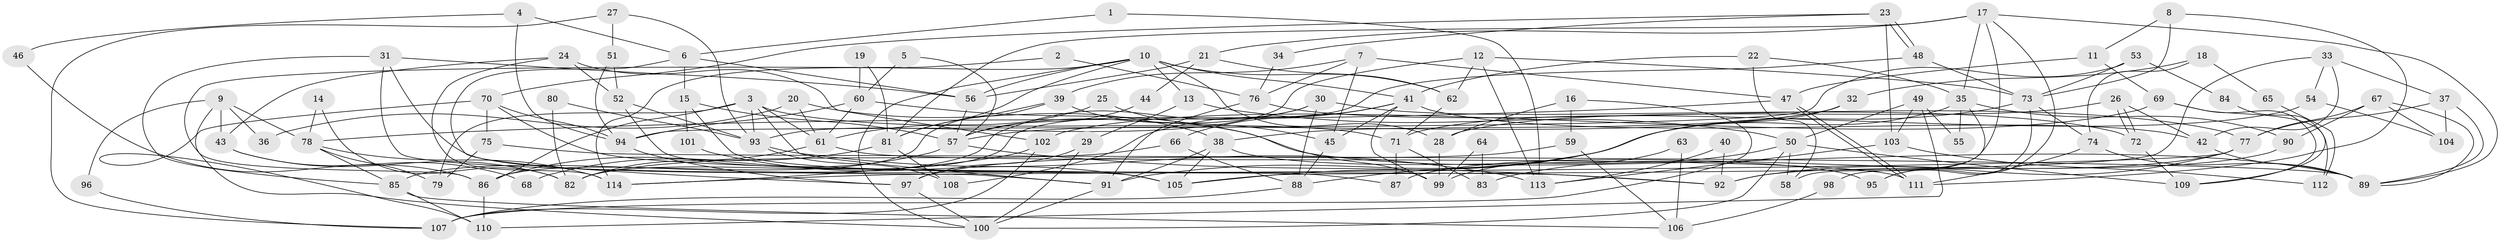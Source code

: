 // coarse degree distribution, {8: 0.07017543859649122, 2: 0.19298245614035087, 5: 0.15789473684210525, 3: 0.12280701754385964, 7: 0.08771929824561403, 12: 0.017543859649122806, 9: 0.05263157894736842, 6: 0.05263157894736842, 10: 0.05263157894736842, 4: 0.15789473684210525, 13: 0.017543859649122806, 11: 0.017543859649122806}
// Generated by graph-tools (version 1.1) at 2025/51/03/04/25 22:51:00]
// undirected, 114 vertices, 228 edges
graph export_dot {
  node [color=gray90,style=filled];
  1;
  2;
  3;
  4;
  5;
  6;
  7;
  8;
  9;
  10;
  11;
  12;
  13;
  14;
  15;
  16;
  17;
  18;
  19;
  20;
  21;
  22;
  23;
  24;
  25;
  26;
  27;
  28;
  29;
  30;
  31;
  32;
  33;
  34;
  35;
  36;
  37;
  38;
  39;
  40;
  41;
  42;
  43;
  44;
  45;
  46;
  47;
  48;
  49;
  50;
  51;
  52;
  53;
  54;
  55;
  56;
  57;
  58;
  59;
  60;
  61;
  62;
  63;
  64;
  65;
  66;
  67;
  68;
  69;
  70;
  71;
  72;
  73;
  74;
  75;
  76;
  77;
  78;
  79;
  80;
  81;
  82;
  83;
  84;
  85;
  86;
  87;
  88;
  89;
  90;
  91;
  92;
  93;
  94;
  95;
  96;
  97;
  98;
  99;
  100;
  101;
  102;
  103;
  104;
  105;
  106;
  107;
  108;
  109;
  110;
  111;
  112;
  113;
  114;
  1 -- 6;
  1 -- 113;
  2 -- 76;
  2 -- 86;
  3 -- 79;
  3 -- 91;
  3 -- 61;
  3 -- 71;
  3 -- 86;
  3 -- 93;
  4 -- 6;
  4 -- 94;
  4 -- 46;
  5 -- 57;
  5 -- 60;
  6 -- 97;
  6 -- 56;
  6 -- 15;
  7 -- 45;
  7 -- 39;
  7 -- 47;
  7 -- 76;
  8 -- 73;
  8 -- 111;
  8 -- 11;
  9 -- 100;
  9 -- 78;
  9 -- 36;
  9 -- 43;
  9 -- 96;
  10 -- 62;
  10 -- 28;
  10 -- 13;
  10 -- 41;
  10 -- 56;
  10 -- 81;
  10 -- 100;
  10 -- 114;
  11 -- 47;
  11 -- 69;
  12 -- 73;
  12 -- 62;
  12 -- 93;
  12 -- 113;
  13 -- 29;
  13 -- 50;
  14 -- 78;
  14 -- 82;
  15 -- 57;
  15 -- 87;
  15 -- 101;
  16 -- 107;
  16 -- 28;
  16 -- 59;
  17 -- 89;
  17 -- 58;
  17 -- 21;
  17 -- 35;
  17 -- 81;
  17 -- 95;
  18 -- 32;
  18 -- 74;
  18 -- 65;
  19 -- 60;
  19 -- 81;
  20 -- 38;
  20 -- 61;
  20 -- 36;
  21 -- 56;
  21 -- 44;
  21 -- 62;
  22 -- 35;
  22 -- 41;
  22 -- 58;
  23 -- 103;
  23 -- 48;
  23 -- 48;
  23 -- 34;
  23 -- 70;
  24 -- 52;
  24 -- 102;
  24 -- 43;
  24 -- 114;
  25 -- 45;
  25 -- 61;
  26 -- 42;
  26 -- 72;
  26 -- 72;
  26 -- 28;
  27 -- 107;
  27 -- 93;
  27 -- 51;
  28 -- 99;
  29 -- 97;
  29 -- 100;
  30 -- 85;
  30 -- 57;
  30 -- 72;
  30 -- 88;
  31 -- 91;
  31 -- 85;
  31 -- 56;
  31 -- 105;
  32 -- 57;
  32 -- 105;
  32 -- 38;
  33 -- 54;
  33 -- 37;
  33 -- 42;
  33 -- 105;
  34 -- 76;
  35 -- 88;
  35 -- 55;
  35 -- 90;
  35 -- 98;
  37 -- 77;
  37 -- 89;
  37 -- 104;
  38 -- 105;
  38 -- 91;
  38 -- 95;
  39 -- 86;
  39 -- 81;
  39 -- 99;
  40 -- 92;
  40 -- 113;
  41 -- 108;
  41 -- 42;
  41 -- 45;
  41 -- 66;
  41 -- 99;
  42 -- 89;
  43 -- 68;
  43 -- 82;
  44 -- 57;
  45 -- 88;
  46 -- 86;
  47 -- 111;
  47 -- 111;
  47 -- 78;
  48 -- 73;
  48 -- 82;
  49 -- 50;
  49 -- 110;
  49 -- 55;
  49 -- 103;
  50 -- 100;
  50 -- 58;
  50 -- 83;
  50 -- 109;
  51 -- 52;
  51 -- 94;
  52 -- 105;
  52 -- 93;
  53 -- 94;
  53 -- 73;
  53 -- 84;
  54 -- 104;
  54 -- 71;
  56 -- 57;
  57 -- 92;
  57 -- 68;
  59 -- 97;
  59 -- 106;
  60 -- 61;
  60 -- 89;
  60 -- 94;
  61 -- 82;
  61 -- 111;
  62 -- 71;
  63 -- 106;
  63 -- 99;
  64 -- 83;
  64 -- 99;
  65 -- 112;
  66 -- 82;
  66 -- 88;
  67 -- 89;
  67 -- 90;
  67 -- 77;
  67 -- 104;
  69 -- 109;
  69 -- 102;
  69 -- 112;
  70 -- 94;
  70 -- 75;
  70 -- 92;
  70 -- 110;
  71 -- 87;
  71 -- 83;
  72 -- 109;
  73 -- 95;
  73 -- 91;
  73 -- 74;
  74 -- 111;
  74 -- 89;
  75 -- 89;
  75 -- 79;
  76 -- 77;
  76 -- 91;
  77 -- 114;
  77 -- 87;
  77 -- 92;
  78 -- 114;
  78 -- 79;
  78 -- 85;
  80 -- 93;
  80 -- 82;
  81 -- 86;
  81 -- 108;
  84 -- 109;
  85 -- 110;
  85 -- 106;
  86 -- 110;
  88 -- 107;
  90 -- 92;
  91 -- 100;
  93 -- 108;
  93 -- 113;
  94 -- 97;
  96 -- 107;
  97 -- 100;
  98 -- 106;
  101 -- 105;
  102 -- 114;
  102 -- 107;
  103 -- 113;
  103 -- 112;
}
